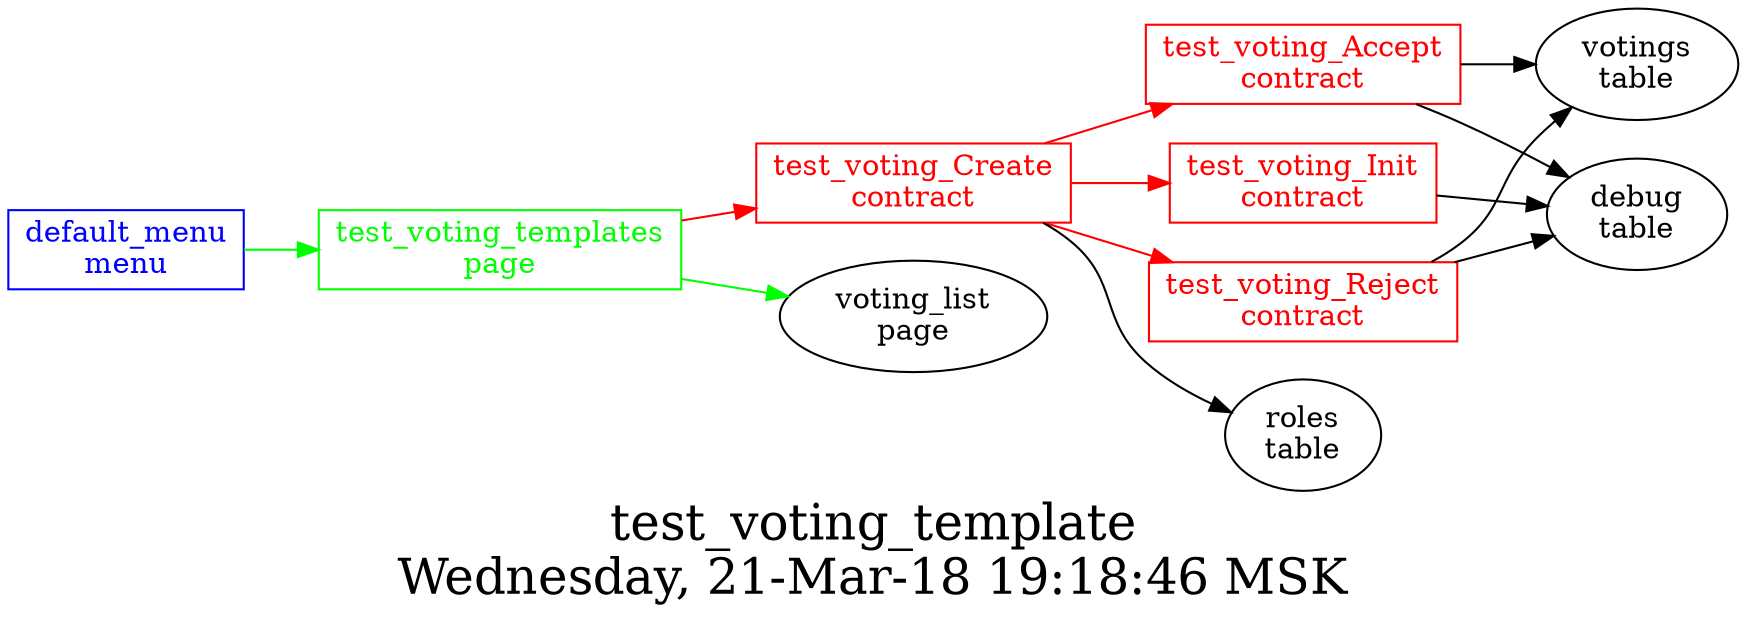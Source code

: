 digraph G {
graph [
  fontsize="24";
  label="test_voting_template\nWednesday, 21-Mar-18 19:18:46 MSK";
  nojustify=true;
  ordering=out;
  rankdir=LR;
  size="30";
];
"default_menu\nmenu" -> "test_voting_templates\npage"  [ color=green ]
"default_menu\nmenu" [color=blue, fontcolor=blue, group=menus, shape=record];
"test_voting_templates\npage" -> "test_voting_Create\ncontract"  [ color=red ]
"test_voting_templates\npage" -> "voting_list\npage"  [ color=green ]
"test_voting_templates\npage" [color=green, fontcolor=green, group=pages, shape=record];
"test_voting_Accept\ncontract" -> "votings\ntable"  [ color="" ]
"test_voting_Accept\ncontract" -> "debug\ntable"  [ color="" ]
"test_voting_Accept\ncontract" [color=red, fontcolor=red, group=contracts, shape=record];
"test_voting_Create\ncontract" -> "test_voting_Accept\ncontract"  [ color=red ]
"test_voting_Create\ncontract" -> "test_voting_Init\ncontract"  [ color=red ]
"test_voting_Create\ncontract" -> "test_voting_Reject\ncontract"  [ color=red ]
"test_voting_Create\ncontract" -> "roles\ntable"  [ color="" ]
"test_voting_Create\ncontract" [color=red, fontcolor=red, group=contracts, shape=record];
"test_voting_Init\ncontract" -> "debug\ntable"  [ color="" ]
"test_voting_Init\ncontract" [color=red, fontcolor=red, group=contracts, shape=record];
"test_voting_Reject\ncontract" -> "votings\ntable"  [ color="" ]
"test_voting_Reject\ncontract" -> "debug\ntable"  [ color="" ]
"test_voting_Reject\ncontract" [color=red, fontcolor=red, group=contracts, shape=record];
"debug\ntable" [color="", fontcolor="", group=tables, shape=""];
}

